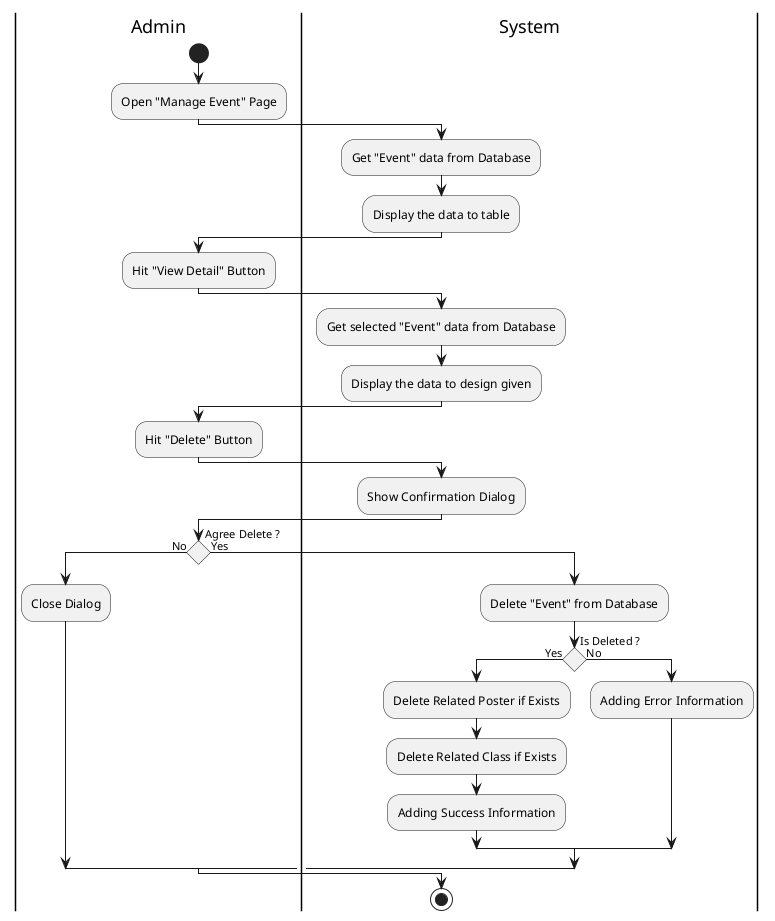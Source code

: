 @startuml DeleteEvent

skinparam ConditionEndStyle hline
skinparam conditionStyle diamond
skinparam Monochrome true
skinparam Shadowing false

|Admin|
start
:Open "Manage Event" Page;

|System|
:Get "Event" data from Database;
:Display the data to table;

|Admin|
:Hit "View Detail" Button;

|System|
:Get selected "Event" data from Database;
:Display the data to design given;

|Admin|
:Hit "Delete" Button;

|System|
:Show Confirmation Dialog;

|Admin|
if (Agree Delete ?) then (No)
    :Close Dialog;
else (Yes)
    |System|
    :Delete "Event" from Database;
    
    |System|
    if (Is Deleted ?) then (Yes)
        :Delete Related Poster if Exists;
        :Delete Related Class if Exists;
        :Adding Success Information;
    else (No)
        :Adding Error Information;
    endif
endif
stop

@enduml